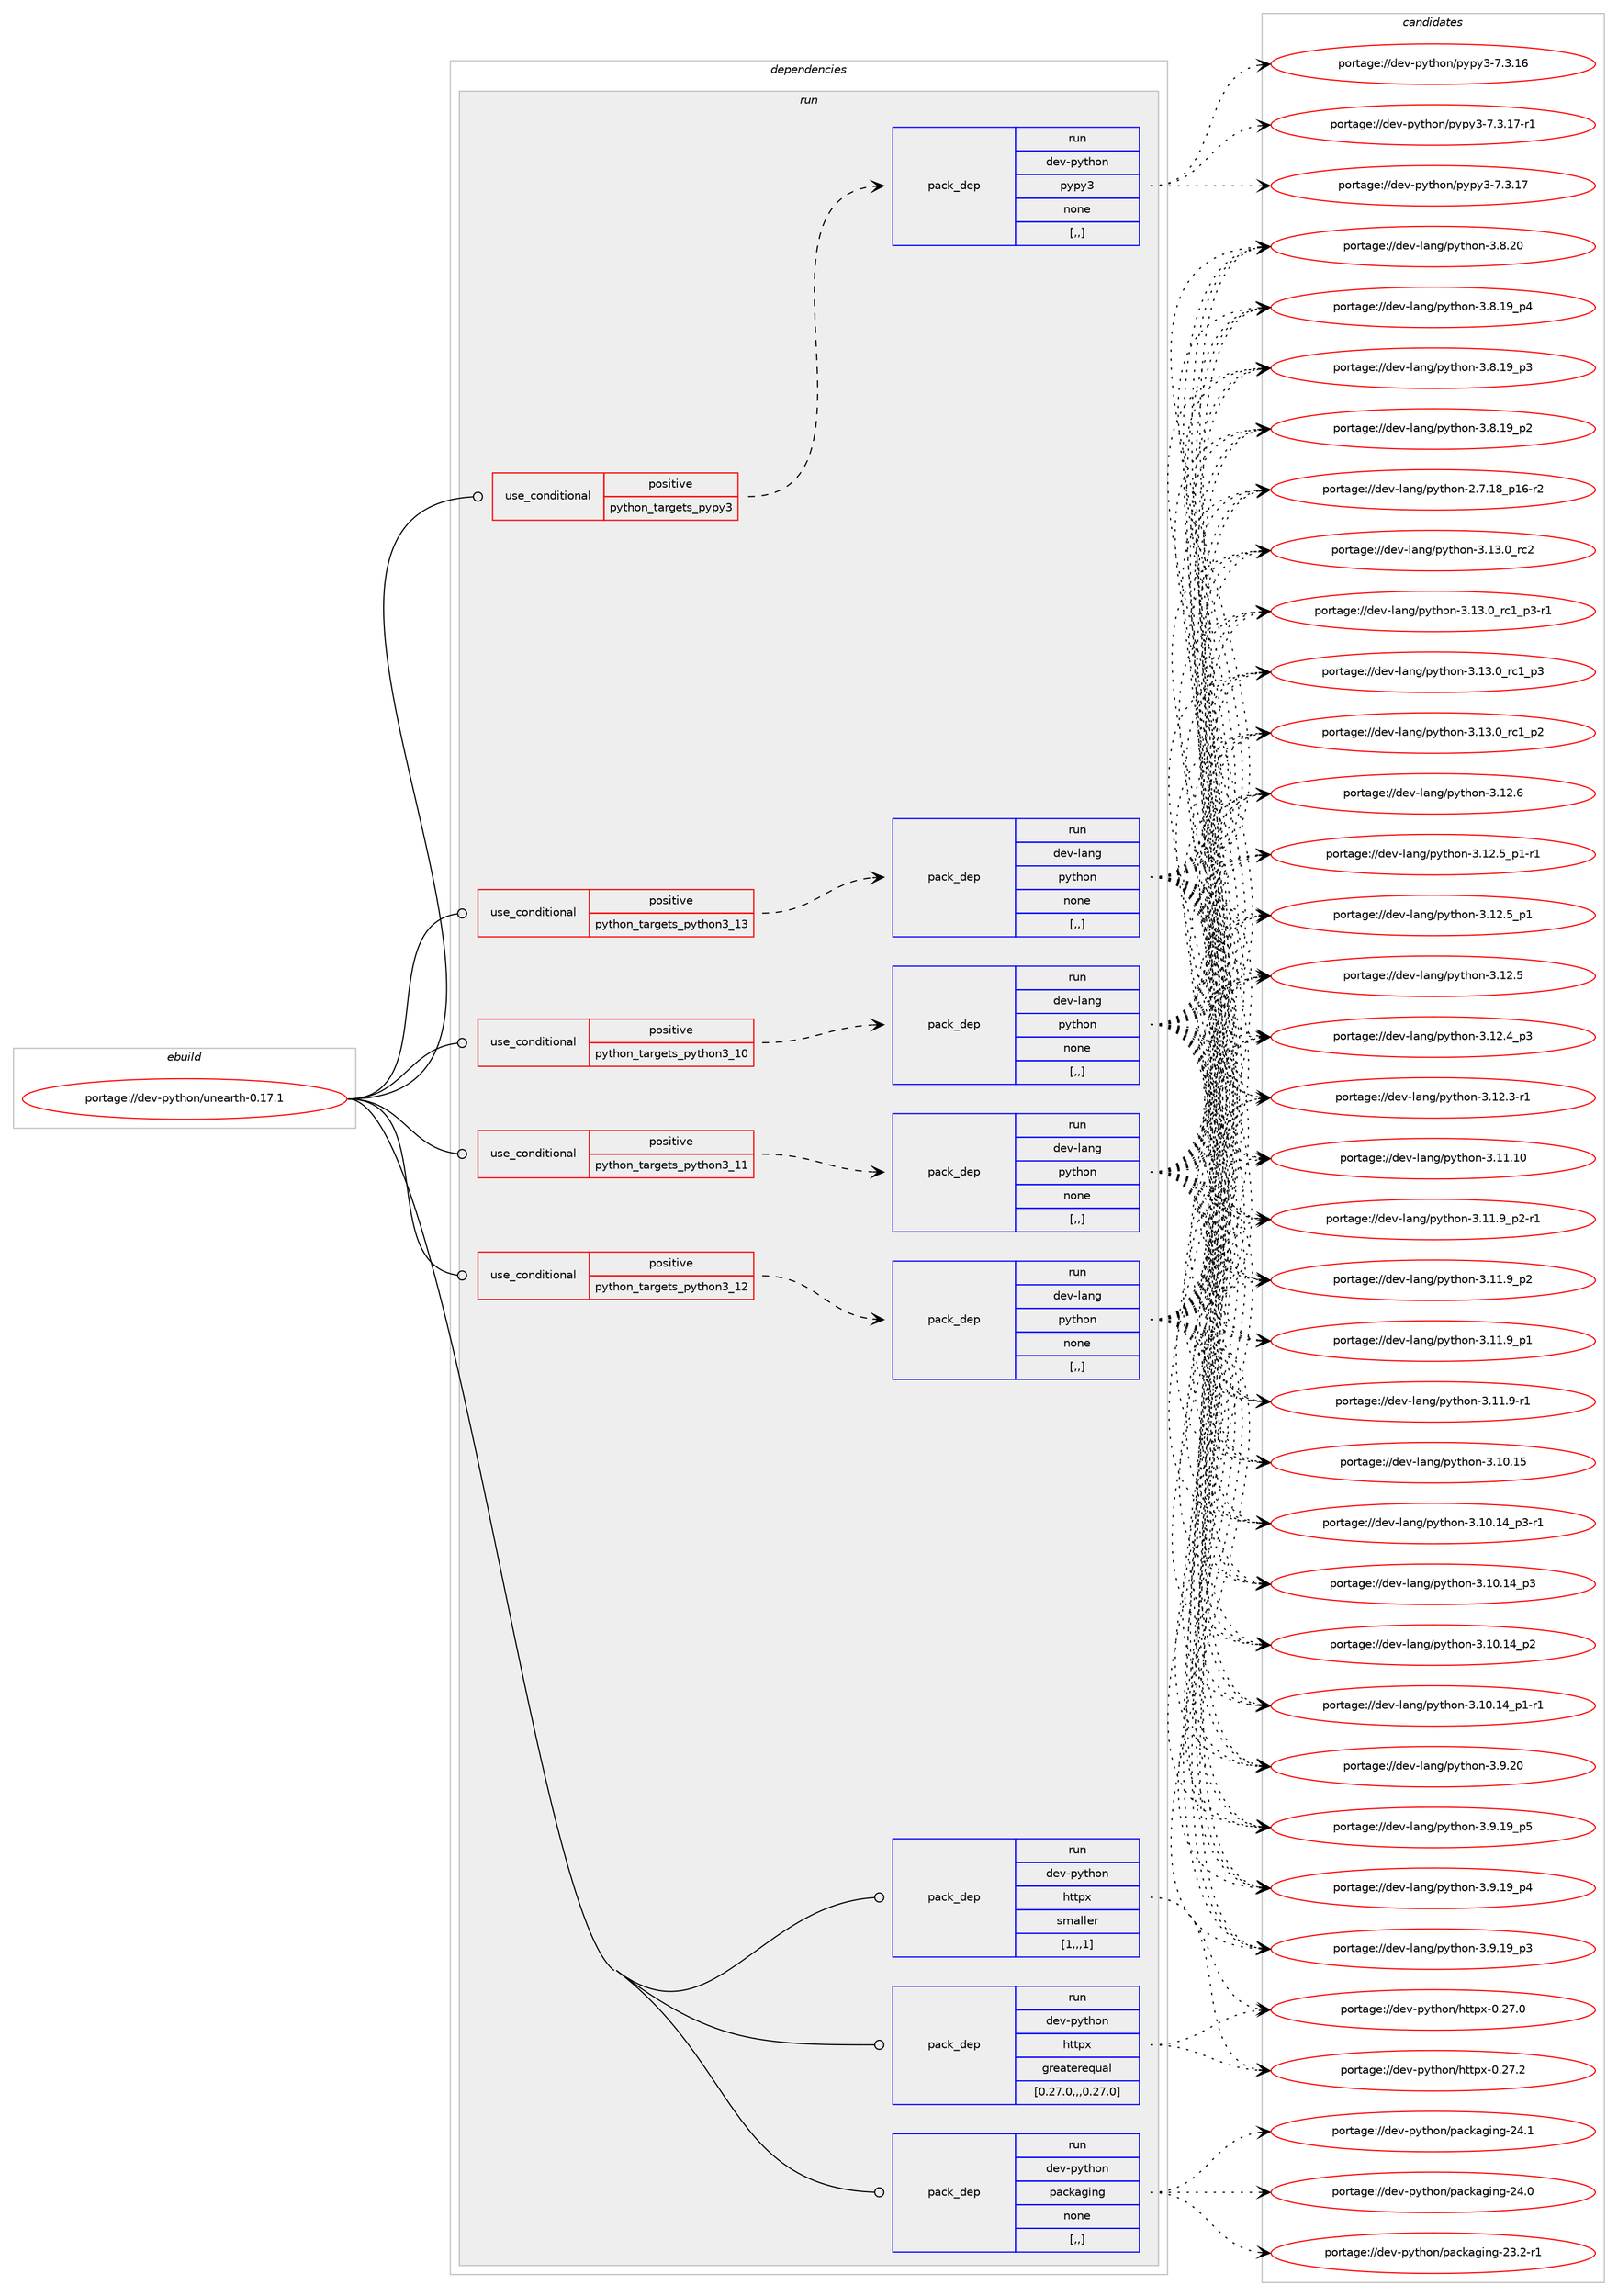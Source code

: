 digraph prolog {

# *************
# Graph options
# *************

newrank=true;
concentrate=true;
compound=true;
graph [rankdir=LR,fontname=Helvetica,fontsize=10,ranksep=1.5];#, ranksep=2.5, nodesep=0.2];
edge  [arrowhead=vee];
node  [fontname=Helvetica,fontsize=10];

# **********
# The ebuild
# **********

subgraph cluster_leftcol {
color=gray;
label=<<i>ebuild</i>>;
id [label="portage://dev-python/unearth-0.17.1", color=red, width=4, href="../dev-python/unearth-0.17.1.svg"];
}

# ****************
# The dependencies
# ****************

subgraph cluster_midcol {
color=gray;
label=<<i>dependencies</i>>;
subgraph cluster_compile {
fillcolor="#eeeeee";
style=filled;
label=<<i>compile</i>>;
}
subgraph cluster_compileandrun {
fillcolor="#eeeeee";
style=filled;
label=<<i>compile and run</i>>;
}
subgraph cluster_run {
fillcolor="#eeeeee";
style=filled;
label=<<i>run</i>>;
subgraph cond171544 {
dependency662039 [label=<<TABLE BORDER="0" CELLBORDER="1" CELLSPACING="0" CELLPADDING="4"><TR><TD ROWSPAN="3" CELLPADDING="10">use_conditional</TD></TR><TR><TD>positive</TD></TR><TR><TD>python_targets_pypy3</TD></TR></TABLE>>, shape=none, color=red];
subgraph pack485628 {
dependency662040 [label=<<TABLE BORDER="0" CELLBORDER="1" CELLSPACING="0" CELLPADDING="4" WIDTH="220"><TR><TD ROWSPAN="6" CELLPADDING="30">pack_dep</TD></TR><TR><TD WIDTH="110">run</TD></TR><TR><TD>dev-python</TD></TR><TR><TD>pypy3</TD></TR><TR><TD>none</TD></TR><TR><TD>[,,]</TD></TR></TABLE>>, shape=none, color=blue];
}
dependency662039:e -> dependency662040:w [weight=20,style="dashed",arrowhead="vee"];
}
id:e -> dependency662039:w [weight=20,style="solid",arrowhead="odot"];
subgraph cond171545 {
dependency662041 [label=<<TABLE BORDER="0" CELLBORDER="1" CELLSPACING="0" CELLPADDING="4"><TR><TD ROWSPAN="3" CELLPADDING="10">use_conditional</TD></TR><TR><TD>positive</TD></TR><TR><TD>python_targets_python3_10</TD></TR></TABLE>>, shape=none, color=red];
subgraph pack485629 {
dependency662042 [label=<<TABLE BORDER="0" CELLBORDER="1" CELLSPACING="0" CELLPADDING="4" WIDTH="220"><TR><TD ROWSPAN="6" CELLPADDING="30">pack_dep</TD></TR><TR><TD WIDTH="110">run</TD></TR><TR><TD>dev-lang</TD></TR><TR><TD>python</TD></TR><TR><TD>none</TD></TR><TR><TD>[,,]</TD></TR></TABLE>>, shape=none, color=blue];
}
dependency662041:e -> dependency662042:w [weight=20,style="dashed",arrowhead="vee"];
}
id:e -> dependency662041:w [weight=20,style="solid",arrowhead="odot"];
subgraph cond171546 {
dependency662043 [label=<<TABLE BORDER="0" CELLBORDER="1" CELLSPACING="0" CELLPADDING="4"><TR><TD ROWSPAN="3" CELLPADDING="10">use_conditional</TD></TR><TR><TD>positive</TD></TR><TR><TD>python_targets_python3_11</TD></TR></TABLE>>, shape=none, color=red];
subgraph pack485630 {
dependency662044 [label=<<TABLE BORDER="0" CELLBORDER="1" CELLSPACING="0" CELLPADDING="4" WIDTH="220"><TR><TD ROWSPAN="6" CELLPADDING="30">pack_dep</TD></TR><TR><TD WIDTH="110">run</TD></TR><TR><TD>dev-lang</TD></TR><TR><TD>python</TD></TR><TR><TD>none</TD></TR><TR><TD>[,,]</TD></TR></TABLE>>, shape=none, color=blue];
}
dependency662043:e -> dependency662044:w [weight=20,style="dashed",arrowhead="vee"];
}
id:e -> dependency662043:w [weight=20,style="solid",arrowhead="odot"];
subgraph cond171547 {
dependency662045 [label=<<TABLE BORDER="0" CELLBORDER="1" CELLSPACING="0" CELLPADDING="4"><TR><TD ROWSPAN="3" CELLPADDING="10">use_conditional</TD></TR><TR><TD>positive</TD></TR><TR><TD>python_targets_python3_12</TD></TR></TABLE>>, shape=none, color=red];
subgraph pack485631 {
dependency662046 [label=<<TABLE BORDER="0" CELLBORDER="1" CELLSPACING="0" CELLPADDING="4" WIDTH="220"><TR><TD ROWSPAN="6" CELLPADDING="30">pack_dep</TD></TR><TR><TD WIDTH="110">run</TD></TR><TR><TD>dev-lang</TD></TR><TR><TD>python</TD></TR><TR><TD>none</TD></TR><TR><TD>[,,]</TD></TR></TABLE>>, shape=none, color=blue];
}
dependency662045:e -> dependency662046:w [weight=20,style="dashed",arrowhead="vee"];
}
id:e -> dependency662045:w [weight=20,style="solid",arrowhead="odot"];
subgraph cond171548 {
dependency662047 [label=<<TABLE BORDER="0" CELLBORDER="1" CELLSPACING="0" CELLPADDING="4"><TR><TD ROWSPAN="3" CELLPADDING="10">use_conditional</TD></TR><TR><TD>positive</TD></TR><TR><TD>python_targets_python3_13</TD></TR></TABLE>>, shape=none, color=red];
subgraph pack485632 {
dependency662048 [label=<<TABLE BORDER="0" CELLBORDER="1" CELLSPACING="0" CELLPADDING="4" WIDTH="220"><TR><TD ROWSPAN="6" CELLPADDING="30">pack_dep</TD></TR><TR><TD WIDTH="110">run</TD></TR><TR><TD>dev-lang</TD></TR><TR><TD>python</TD></TR><TR><TD>none</TD></TR><TR><TD>[,,]</TD></TR></TABLE>>, shape=none, color=blue];
}
dependency662047:e -> dependency662048:w [weight=20,style="dashed",arrowhead="vee"];
}
id:e -> dependency662047:w [weight=20,style="solid",arrowhead="odot"];
subgraph pack485633 {
dependency662049 [label=<<TABLE BORDER="0" CELLBORDER="1" CELLSPACING="0" CELLPADDING="4" WIDTH="220"><TR><TD ROWSPAN="6" CELLPADDING="30">pack_dep</TD></TR><TR><TD WIDTH="110">run</TD></TR><TR><TD>dev-python</TD></TR><TR><TD>httpx</TD></TR><TR><TD>greaterequal</TD></TR><TR><TD>[0.27.0,,,0.27.0]</TD></TR></TABLE>>, shape=none, color=blue];
}
id:e -> dependency662049:w [weight=20,style="solid",arrowhead="odot"];
subgraph pack485634 {
dependency662050 [label=<<TABLE BORDER="0" CELLBORDER="1" CELLSPACING="0" CELLPADDING="4" WIDTH="220"><TR><TD ROWSPAN="6" CELLPADDING="30">pack_dep</TD></TR><TR><TD WIDTH="110">run</TD></TR><TR><TD>dev-python</TD></TR><TR><TD>httpx</TD></TR><TR><TD>smaller</TD></TR><TR><TD>[1,,,1]</TD></TR></TABLE>>, shape=none, color=blue];
}
id:e -> dependency662050:w [weight=20,style="solid",arrowhead="odot"];
subgraph pack485635 {
dependency662051 [label=<<TABLE BORDER="0" CELLBORDER="1" CELLSPACING="0" CELLPADDING="4" WIDTH="220"><TR><TD ROWSPAN="6" CELLPADDING="30">pack_dep</TD></TR><TR><TD WIDTH="110">run</TD></TR><TR><TD>dev-python</TD></TR><TR><TD>packaging</TD></TR><TR><TD>none</TD></TR><TR><TD>[,,]</TD></TR></TABLE>>, shape=none, color=blue];
}
id:e -> dependency662051:w [weight=20,style="solid",arrowhead="odot"];
}
}

# **************
# The candidates
# **************

subgraph cluster_choices {
rank=same;
color=gray;
label=<<i>candidates</i>>;

subgraph choice485628 {
color=black;
nodesep=1;
choice100101118451121211161041111104711212111212151455546514649554511449 [label="portage://dev-python/pypy3-7.3.17-r1", color=red, width=4,href="../dev-python/pypy3-7.3.17-r1.svg"];
choice10010111845112121116104111110471121211121215145554651464955 [label="portage://dev-python/pypy3-7.3.17", color=red, width=4,href="../dev-python/pypy3-7.3.17.svg"];
choice10010111845112121116104111110471121211121215145554651464954 [label="portage://dev-python/pypy3-7.3.16", color=red, width=4,href="../dev-python/pypy3-7.3.16.svg"];
dependency662040:e -> choice100101118451121211161041111104711212111212151455546514649554511449:w [style=dotted,weight="100"];
dependency662040:e -> choice10010111845112121116104111110471121211121215145554651464955:w [style=dotted,weight="100"];
dependency662040:e -> choice10010111845112121116104111110471121211121215145554651464954:w [style=dotted,weight="100"];
}
subgraph choice485629 {
color=black;
nodesep=1;
choice10010111845108971101034711212111610411111045514649514648951149950 [label="portage://dev-lang/python-3.13.0_rc2", color=red, width=4,href="../dev-lang/python-3.13.0_rc2.svg"];
choice1001011184510897110103471121211161041111104551464951464895114994995112514511449 [label="portage://dev-lang/python-3.13.0_rc1_p3-r1", color=red, width=4,href="../dev-lang/python-3.13.0_rc1_p3-r1.svg"];
choice100101118451089711010347112121116104111110455146495146489511499499511251 [label="portage://dev-lang/python-3.13.0_rc1_p3", color=red, width=4,href="../dev-lang/python-3.13.0_rc1_p3.svg"];
choice100101118451089711010347112121116104111110455146495146489511499499511250 [label="portage://dev-lang/python-3.13.0_rc1_p2", color=red, width=4,href="../dev-lang/python-3.13.0_rc1_p2.svg"];
choice10010111845108971101034711212111610411111045514649504654 [label="portage://dev-lang/python-3.12.6", color=red, width=4,href="../dev-lang/python-3.12.6.svg"];
choice1001011184510897110103471121211161041111104551464950465395112494511449 [label="portage://dev-lang/python-3.12.5_p1-r1", color=red, width=4,href="../dev-lang/python-3.12.5_p1-r1.svg"];
choice100101118451089711010347112121116104111110455146495046539511249 [label="portage://dev-lang/python-3.12.5_p1", color=red, width=4,href="../dev-lang/python-3.12.5_p1.svg"];
choice10010111845108971101034711212111610411111045514649504653 [label="portage://dev-lang/python-3.12.5", color=red, width=4,href="../dev-lang/python-3.12.5.svg"];
choice100101118451089711010347112121116104111110455146495046529511251 [label="portage://dev-lang/python-3.12.4_p3", color=red, width=4,href="../dev-lang/python-3.12.4_p3.svg"];
choice100101118451089711010347112121116104111110455146495046514511449 [label="portage://dev-lang/python-3.12.3-r1", color=red, width=4,href="../dev-lang/python-3.12.3-r1.svg"];
choice1001011184510897110103471121211161041111104551464949464948 [label="portage://dev-lang/python-3.11.10", color=red, width=4,href="../dev-lang/python-3.11.10.svg"];
choice1001011184510897110103471121211161041111104551464949465795112504511449 [label="portage://dev-lang/python-3.11.9_p2-r1", color=red, width=4,href="../dev-lang/python-3.11.9_p2-r1.svg"];
choice100101118451089711010347112121116104111110455146494946579511250 [label="portage://dev-lang/python-3.11.9_p2", color=red, width=4,href="../dev-lang/python-3.11.9_p2.svg"];
choice100101118451089711010347112121116104111110455146494946579511249 [label="portage://dev-lang/python-3.11.9_p1", color=red, width=4,href="../dev-lang/python-3.11.9_p1.svg"];
choice100101118451089711010347112121116104111110455146494946574511449 [label="portage://dev-lang/python-3.11.9-r1", color=red, width=4,href="../dev-lang/python-3.11.9-r1.svg"];
choice1001011184510897110103471121211161041111104551464948464953 [label="portage://dev-lang/python-3.10.15", color=red, width=4,href="../dev-lang/python-3.10.15.svg"];
choice100101118451089711010347112121116104111110455146494846495295112514511449 [label="portage://dev-lang/python-3.10.14_p3-r1", color=red, width=4,href="../dev-lang/python-3.10.14_p3-r1.svg"];
choice10010111845108971101034711212111610411111045514649484649529511251 [label="portage://dev-lang/python-3.10.14_p3", color=red, width=4,href="../dev-lang/python-3.10.14_p3.svg"];
choice10010111845108971101034711212111610411111045514649484649529511250 [label="portage://dev-lang/python-3.10.14_p2", color=red, width=4,href="../dev-lang/python-3.10.14_p2.svg"];
choice100101118451089711010347112121116104111110455146494846495295112494511449 [label="portage://dev-lang/python-3.10.14_p1-r1", color=red, width=4,href="../dev-lang/python-3.10.14_p1-r1.svg"];
choice10010111845108971101034711212111610411111045514657465048 [label="portage://dev-lang/python-3.9.20", color=red, width=4,href="../dev-lang/python-3.9.20.svg"];
choice100101118451089711010347112121116104111110455146574649579511253 [label="portage://dev-lang/python-3.9.19_p5", color=red, width=4,href="../dev-lang/python-3.9.19_p5.svg"];
choice100101118451089711010347112121116104111110455146574649579511252 [label="portage://dev-lang/python-3.9.19_p4", color=red, width=4,href="../dev-lang/python-3.9.19_p4.svg"];
choice100101118451089711010347112121116104111110455146574649579511251 [label="portage://dev-lang/python-3.9.19_p3", color=red, width=4,href="../dev-lang/python-3.9.19_p3.svg"];
choice10010111845108971101034711212111610411111045514656465048 [label="portage://dev-lang/python-3.8.20", color=red, width=4,href="../dev-lang/python-3.8.20.svg"];
choice100101118451089711010347112121116104111110455146564649579511252 [label="portage://dev-lang/python-3.8.19_p4", color=red, width=4,href="../dev-lang/python-3.8.19_p4.svg"];
choice100101118451089711010347112121116104111110455146564649579511251 [label="portage://dev-lang/python-3.8.19_p3", color=red, width=4,href="../dev-lang/python-3.8.19_p3.svg"];
choice100101118451089711010347112121116104111110455146564649579511250 [label="portage://dev-lang/python-3.8.19_p2", color=red, width=4,href="../dev-lang/python-3.8.19_p2.svg"];
choice100101118451089711010347112121116104111110455046554649569511249544511450 [label="portage://dev-lang/python-2.7.18_p16-r2", color=red, width=4,href="../dev-lang/python-2.7.18_p16-r2.svg"];
dependency662042:e -> choice10010111845108971101034711212111610411111045514649514648951149950:w [style=dotted,weight="100"];
dependency662042:e -> choice1001011184510897110103471121211161041111104551464951464895114994995112514511449:w [style=dotted,weight="100"];
dependency662042:e -> choice100101118451089711010347112121116104111110455146495146489511499499511251:w [style=dotted,weight="100"];
dependency662042:e -> choice100101118451089711010347112121116104111110455146495146489511499499511250:w [style=dotted,weight="100"];
dependency662042:e -> choice10010111845108971101034711212111610411111045514649504654:w [style=dotted,weight="100"];
dependency662042:e -> choice1001011184510897110103471121211161041111104551464950465395112494511449:w [style=dotted,weight="100"];
dependency662042:e -> choice100101118451089711010347112121116104111110455146495046539511249:w [style=dotted,weight="100"];
dependency662042:e -> choice10010111845108971101034711212111610411111045514649504653:w [style=dotted,weight="100"];
dependency662042:e -> choice100101118451089711010347112121116104111110455146495046529511251:w [style=dotted,weight="100"];
dependency662042:e -> choice100101118451089711010347112121116104111110455146495046514511449:w [style=dotted,weight="100"];
dependency662042:e -> choice1001011184510897110103471121211161041111104551464949464948:w [style=dotted,weight="100"];
dependency662042:e -> choice1001011184510897110103471121211161041111104551464949465795112504511449:w [style=dotted,weight="100"];
dependency662042:e -> choice100101118451089711010347112121116104111110455146494946579511250:w [style=dotted,weight="100"];
dependency662042:e -> choice100101118451089711010347112121116104111110455146494946579511249:w [style=dotted,weight="100"];
dependency662042:e -> choice100101118451089711010347112121116104111110455146494946574511449:w [style=dotted,weight="100"];
dependency662042:e -> choice1001011184510897110103471121211161041111104551464948464953:w [style=dotted,weight="100"];
dependency662042:e -> choice100101118451089711010347112121116104111110455146494846495295112514511449:w [style=dotted,weight="100"];
dependency662042:e -> choice10010111845108971101034711212111610411111045514649484649529511251:w [style=dotted,weight="100"];
dependency662042:e -> choice10010111845108971101034711212111610411111045514649484649529511250:w [style=dotted,weight="100"];
dependency662042:e -> choice100101118451089711010347112121116104111110455146494846495295112494511449:w [style=dotted,weight="100"];
dependency662042:e -> choice10010111845108971101034711212111610411111045514657465048:w [style=dotted,weight="100"];
dependency662042:e -> choice100101118451089711010347112121116104111110455146574649579511253:w [style=dotted,weight="100"];
dependency662042:e -> choice100101118451089711010347112121116104111110455146574649579511252:w [style=dotted,weight="100"];
dependency662042:e -> choice100101118451089711010347112121116104111110455146574649579511251:w [style=dotted,weight="100"];
dependency662042:e -> choice10010111845108971101034711212111610411111045514656465048:w [style=dotted,weight="100"];
dependency662042:e -> choice100101118451089711010347112121116104111110455146564649579511252:w [style=dotted,weight="100"];
dependency662042:e -> choice100101118451089711010347112121116104111110455146564649579511251:w [style=dotted,weight="100"];
dependency662042:e -> choice100101118451089711010347112121116104111110455146564649579511250:w [style=dotted,weight="100"];
dependency662042:e -> choice100101118451089711010347112121116104111110455046554649569511249544511450:w [style=dotted,weight="100"];
}
subgraph choice485630 {
color=black;
nodesep=1;
choice10010111845108971101034711212111610411111045514649514648951149950 [label="portage://dev-lang/python-3.13.0_rc2", color=red, width=4,href="../dev-lang/python-3.13.0_rc2.svg"];
choice1001011184510897110103471121211161041111104551464951464895114994995112514511449 [label="portage://dev-lang/python-3.13.0_rc1_p3-r1", color=red, width=4,href="../dev-lang/python-3.13.0_rc1_p3-r1.svg"];
choice100101118451089711010347112121116104111110455146495146489511499499511251 [label="portage://dev-lang/python-3.13.0_rc1_p3", color=red, width=4,href="../dev-lang/python-3.13.0_rc1_p3.svg"];
choice100101118451089711010347112121116104111110455146495146489511499499511250 [label="portage://dev-lang/python-3.13.0_rc1_p2", color=red, width=4,href="../dev-lang/python-3.13.0_rc1_p2.svg"];
choice10010111845108971101034711212111610411111045514649504654 [label="portage://dev-lang/python-3.12.6", color=red, width=4,href="../dev-lang/python-3.12.6.svg"];
choice1001011184510897110103471121211161041111104551464950465395112494511449 [label="portage://dev-lang/python-3.12.5_p1-r1", color=red, width=4,href="../dev-lang/python-3.12.5_p1-r1.svg"];
choice100101118451089711010347112121116104111110455146495046539511249 [label="portage://dev-lang/python-3.12.5_p1", color=red, width=4,href="../dev-lang/python-3.12.5_p1.svg"];
choice10010111845108971101034711212111610411111045514649504653 [label="portage://dev-lang/python-3.12.5", color=red, width=4,href="../dev-lang/python-3.12.5.svg"];
choice100101118451089711010347112121116104111110455146495046529511251 [label="portage://dev-lang/python-3.12.4_p3", color=red, width=4,href="../dev-lang/python-3.12.4_p3.svg"];
choice100101118451089711010347112121116104111110455146495046514511449 [label="portage://dev-lang/python-3.12.3-r1", color=red, width=4,href="../dev-lang/python-3.12.3-r1.svg"];
choice1001011184510897110103471121211161041111104551464949464948 [label="portage://dev-lang/python-3.11.10", color=red, width=4,href="../dev-lang/python-3.11.10.svg"];
choice1001011184510897110103471121211161041111104551464949465795112504511449 [label="portage://dev-lang/python-3.11.9_p2-r1", color=red, width=4,href="../dev-lang/python-3.11.9_p2-r1.svg"];
choice100101118451089711010347112121116104111110455146494946579511250 [label="portage://dev-lang/python-3.11.9_p2", color=red, width=4,href="../dev-lang/python-3.11.9_p2.svg"];
choice100101118451089711010347112121116104111110455146494946579511249 [label="portage://dev-lang/python-3.11.9_p1", color=red, width=4,href="../dev-lang/python-3.11.9_p1.svg"];
choice100101118451089711010347112121116104111110455146494946574511449 [label="portage://dev-lang/python-3.11.9-r1", color=red, width=4,href="../dev-lang/python-3.11.9-r1.svg"];
choice1001011184510897110103471121211161041111104551464948464953 [label="portage://dev-lang/python-3.10.15", color=red, width=4,href="../dev-lang/python-3.10.15.svg"];
choice100101118451089711010347112121116104111110455146494846495295112514511449 [label="portage://dev-lang/python-3.10.14_p3-r1", color=red, width=4,href="../dev-lang/python-3.10.14_p3-r1.svg"];
choice10010111845108971101034711212111610411111045514649484649529511251 [label="portage://dev-lang/python-3.10.14_p3", color=red, width=4,href="../dev-lang/python-3.10.14_p3.svg"];
choice10010111845108971101034711212111610411111045514649484649529511250 [label="portage://dev-lang/python-3.10.14_p2", color=red, width=4,href="../dev-lang/python-3.10.14_p2.svg"];
choice100101118451089711010347112121116104111110455146494846495295112494511449 [label="portage://dev-lang/python-3.10.14_p1-r1", color=red, width=4,href="../dev-lang/python-3.10.14_p1-r1.svg"];
choice10010111845108971101034711212111610411111045514657465048 [label="portage://dev-lang/python-3.9.20", color=red, width=4,href="../dev-lang/python-3.9.20.svg"];
choice100101118451089711010347112121116104111110455146574649579511253 [label="portage://dev-lang/python-3.9.19_p5", color=red, width=4,href="../dev-lang/python-3.9.19_p5.svg"];
choice100101118451089711010347112121116104111110455146574649579511252 [label="portage://dev-lang/python-3.9.19_p4", color=red, width=4,href="../dev-lang/python-3.9.19_p4.svg"];
choice100101118451089711010347112121116104111110455146574649579511251 [label="portage://dev-lang/python-3.9.19_p3", color=red, width=4,href="../dev-lang/python-3.9.19_p3.svg"];
choice10010111845108971101034711212111610411111045514656465048 [label="portage://dev-lang/python-3.8.20", color=red, width=4,href="../dev-lang/python-3.8.20.svg"];
choice100101118451089711010347112121116104111110455146564649579511252 [label="portage://dev-lang/python-3.8.19_p4", color=red, width=4,href="../dev-lang/python-3.8.19_p4.svg"];
choice100101118451089711010347112121116104111110455146564649579511251 [label="portage://dev-lang/python-3.8.19_p3", color=red, width=4,href="../dev-lang/python-3.8.19_p3.svg"];
choice100101118451089711010347112121116104111110455146564649579511250 [label="portage://dev-lang/python-3.8.19_p2", color=red, width=4,href="../dev-lang/python-3.8.19_p2.svg"];
choice100101118451089711010347112121116104111110455046554649569511249544511450 [label="portage://dev-lang/python-2.7.18_p16-r2", color=red, width=4,href="../dev-lang/python-2.7.18_p16-r2.svg"];
dependency662044:e -> choice10010111845108971101034711212111610411111045514649514648951149950:w [style=dotted,weight="100"];
dependency662044:e -> choice1001011184510897110103471121211161041111104551464951464895114994995112514511449:w [style=dotted,weight="100"];
dependency662044:e -> choice100101118451089711010347112121116104111110455146495146489511499499511251:w [style=dotted,weight="100"];
dependency662044:e -> choice100101118451089711010347112121116104111110455146495146489511499499511250:w [style=dotted,weight="100"];
dependency662044:e -> choice10010111845108971101034711212111610411111045514649504654:w [style=dotted,weight="100"];
dependency662044:e -> choice1001011184510897110103471121211161041111104551464950465395112494511449:w [style=dotted,weight="100"];
dependency662044:e -> choice100101118451089711010347112121116104111110455146495046539511249:w [style=dotted,weight="100"];
dependency662044:e -> choice10010111845108971101034711212111610411111045514649504653:w [style=dotted,weight="100"];
dependency662044:e -> choice100101118451089711010347112121116104111110455146495046529511251:w [style=dotted,weight="100"];
dependency662044:e -> choice100101118451089711010347112121116104111110455146495046514511449:w [style=dotted,weight="100"];
dependency662044:e -> choice1001011184510897110103471121211161041111104551464949464948:w [style=dotted,weight="100"];
dependency662044:e -> choice1001011184510897110103471121211161041111104551464949465795112504511449:w [style=dotted,weight="100"];
dependency662044:e -> choice100101118451089711010347112121116104111110455146494946579511250:w [style=dotted,weight="100"];
dependency662044:e -> choice100101118451089711010347112121116104111110455146494946579511249:w [style=dotted,weight="100"];
dependency662044:e -> choice100101118451089711010347112121116104111110455146494946574511449:w [style=dotted,weight="100"];
dependency662044:e -> choice1001011184510897110103471121211161041111104551464948464953:w [style=dotted,weight="100"];
dependency662044:e -> choice100101118451089711010347112121116104111110455146494846495295112514511449:w [style=dotted,weight="100"];
dependency662044:e -> choice10010111845108971101034711212111610411111045514649484649529511251:w [style=dotted,weight="100"];
dependency662044:e -> choice10010111845108971101034711212111610411111045514649484649529511250:w [style=dotted,weight="100"];
dependency662044:e -> choice100101118451089711010347112121116104111110455146494846495295112494511449:w [style=dotted,weight="100"];
dependency662044:e -> choice10010111845108971101034711212111610411111045514657465048:w [style=dotted,weight="100"];
dependency662044:e -> choice100101118451089711010347112121116104111110455146574649579511253:w [style=dotted,weight="100"];
dependency662044:e -> choice100101118451089711010347112121116104111110455146574649579511252:w [style=dotted,weight="100"];
dependency662044:e -> choice100101118451089711010347112121116104111110455146574649579511251:w [style=dotted,weight="100"];
dependency662044:e -> choice10010111845108971101034711212111610411111045514656465048:w [style=dotted,weight="100"];
dependency662044:e -> choice100101118451089711010347112121116104111110455146564649579511252:w [style=dotted,weight="100"];
dependency662044:e -> choice100101118451089711010347112121116104111110455146564649579511251:w [style=dotted,weight="100"];
dependency662044:e -> choice100101118451089711010347112121116104111110455146564649579511250:w [style=dotted,weight="100"];
dependency662044:e -> choice100101118451089711010347112121116104111110455046554649569511249544511450:w [style=dotted,weight="100"];
}
subgraph choice485631 {
color=black;
nodesep=1;
choice10010111845108971101034711212111610411111045514649514648951149950 [label="portage://dev-lang/python-3.13.0_rc2", color=red, width=4,href="../dev-lang/python-3.13.0_rc2.svg"];
choice1001011184510897110103471121211161041111104551464951464895114994995112514511449 [label="portage://dev-lang/python-3.13.0_rc1_p3-r1", color=red, width=4,href="../dev-lang/python-3.13.0_rc1_p3-r1.svg"];
choice100101118451089711010347112121116104111110455146495146489511499499511251 [label="portage://dev-lang/python-3.13.0_rc1_p3", color=red, width=4,href="../dev-lang/python-3.13.0_rc1_p3.svg"];
choice100101118451089711010347112121116104111110455146495146489511499499511250 [label="portage://dev-lang/python-3.13.0_rc1_p2", color=red, width=4,href="../dev-lang/python-3.13.0_rc1_p2.svg"];
choice10010111845108971101034711212111610411111045514649504654 [label="portage://dev-lang/python-3.12.6", color=red, width=4,href="../dev-lang/python-3.12.6.svg"];
choice1001011184510897110103471121211161041111104551464950465395112494511449 [label="portage://dev-lang/python-3.12.5_p1-r1", color=red, width=4,href="../dev-lang/python-3.12.5_p1-r1.svg"];
choice100101118451089711010347112121116104111110455146495046539511249 [label="portage://dev-lang/python-3.12.5_p1", color=red, width=4,href="../dev-lang/python-3.12.5_p1.svg"];
choice10010111845108971101034711212111610411111045514649504653 [label="portage://dev-lang/python-3.12.5", color=red, width=4,href="../dev-lang/python-3.12.5.svg"];
choice100101118451089711010347112121116104111110455146495046529511251 [label="portage://dev-lang/python-3.12.4_p3", color=red, width=4,href="../dev-lang/python-3.12.4_p3.svg"];
choice100101118451089711010347112121116104111110455146495046514511449 [label="portage://dev-lang/python-3.12.3-r1", color=red, width=4,href="../dev-lang/python-3.12.3-r1.svg"];
choice1001011184510897110103471121211161041111104551464949464948 [label="portage://dev-lang/python-3.11.10", color=red, width=4,href="../dev-lang/python-3.11.10.svg"];
choice1001011184510897110103471121211161041111104551464949465795112504511449 [label="portage://dev-lang/python-3.11.9_p2-r1", color=red, width=4,href="../dev-lang/python-3.11.9_p2-r1.svg"];
choice100101118451089711010347112121116104111110455146494946579511250 [label="portage://dev-lang/python-3.11.9_p2", color=red, width=4,href="../dev-lang/python-3.11.9_p2.svg"];
choice100101118451089711010347112121116104111110455146494946579511249 [label="portage://dev-lang/python-3.11.9_p1", color=red, width=4,href="../dev-lang/python-3.11.9_p1.svg"];
choice100101118451089711010347112121116104111110455146494946574511449 [label="portage://dev-lang/python-3.11.9-r1", color=red, width=4,href="../dev-lang/python-3.11.9-r1.svg"];
choice1001011184510897110103471121211161041111104551464948464953 [label="portage://dev-lang/python-3.10.15", color=red, width=4,href="../dev-lang/python-3.10.15.svg"];
choice100101118451089711010347112121116104111110455146494846495295112514511449 [label="portage://dev-lang/python-3.10.14_p3-r1", color=red, width=4,href="../dev-lang/python-3.10.14_p3-r1.svg"];
choice10010111845108971101034711212111610411111045514649484649529511251 [label="portage://dev-lang/python-3.10.14_p3", color=red, width=4,href="../dev-lang/python-3.10.14_p3.svg"];
choice10010111845108971101034711212111610411111045514649484649529511250 [label="portage://dev-lang/python-3.10.14_p2", color=red, width=4,href="../dev-lang/python-3.10.14_p2.svg"];
choice100101118451089711010347112121116104111110455146494846495295112494511449 [label="portage://dev-lang/python-3.10.14_p1-r1", color=red, width=4,href="../dev-lang/python-3.10.14_p1-r1.svg"];
choice10010111845108971101034711212111610411111045514657465048 [label="portage://dev-lang/python-3.9.20", color=red, width=4,href="../dev-lang/python-3.9.20.svg"];
choice100101118451089711010347112121116104111110455146574649579511253 [label="portage://dev-lang/python-3.9.19_p5", color=red, width=4,href="../dev-lang/python-3.9.19_p5.svg"];
choice100101118451089711010347112121116104111110455146574649579511252 [label="portage://dev-lang/python-3.9.19_p4", color=red, width=4,href="../dev-lang/python-3.9.19_p4.svg"];
choice100101118451089711010347112121116104111110455146574649579511251 [label="portage://dev-lang/python-3.9.19_p3", color=red, width=4,href="../dev-lang/python-3.9.19_p3.svg"];
choice10010111845108971101034711212111610411111045514656465048 [label="portage://dev-lang/python-3.8.20", color=red, width=4,href="../dev-lang/python-3.8.20.svg"];
choice100101118451089711010347112121116104111110455146564649579511252 [label="portage://dev-lang/python-3.8.19_p4", color=red, width=4,href="../dev-lang/python-3.8.19_p4.svg"];
choice100101118451089711010347112121116104111110455146564649579511251 [label="portage://dev-lang/python-3.8.19_p3", color=red, width=4,href="../dev-lang/python-3.8.19_p3.svg"];
choice100101118451089711010347112121116104111110455146564649579511250 [label="portage://dev-lang/python-3.8.19_p2", color=red, width=4,href="../dev-lang/python-3.8.19_p2.svg"];
choice100101118451089711010347112121116104111110455046554649569511249544511450 [label="portage://dev-lang/python-2.7.18_p16-r2", color=red, width=4,href="../dev-lang/python-2.7.18_p16-r2.svg"];
dependency662046:e -> choice10010111845108971101034711212111610411111045514649514648951149950:w [style=dotted,weight="100"];
dependency662046:e -> choice1001011184510897110103471121211161041111104551464951464895114994995112514511449:w [style=dotted,weight="100"];
dependency662046:e -> choice100101118451089711010347112121116104111110455146495146489511499499511251:w [style=dotted,weight="100"];
dependency662046:e -> choice100101118451089711010347112121116104111110455146495146489511499499511250:w [style=dotted,weight="100"];
dependency662046:e -> choice10010111845108971101034711212111610411111045514649504654:w [style=dotted,weight="100"];
dependency662046:e -> choice1001011184510897110103471121211161041111104551464950465395112494511449:w [style=dotted,weight="100"];
dependency662046:e -> choice100101118451089711010347112121116104111110455146495046539511249:w [style=dotted,weight="100"];
dependency662046:e -> choice10010111845108971101034711212111610411111045514649504653:w [style=dotted,weight="100"];
dependency662046:e -> choice100101118451089711010347112121116104111110455146495046529511251:w [style=dotted,weight="100"];
dependency662046:e -> choice100101118451089711010347112121116104111110455146495046514511449:w [style=dotted,weight="100"];
dependency662046:e -> choice1001011184510897110103471121211161041111104551464949464948:w [style=dotted,weight="100"];
dependency662046:e -> choice1001011184510897110103471121211161041111104551464949465795112504511449:w [style=dotted,weight="100"];
dependency662046:e -> choice100101118451089711010347112121116104111110455146494946579511250:w [style=dotted,weight="100"];
dependency662046:e -> choice100101118451089711010347112121116104111110455146494946579511249:w [style=dotted,weight="100"];
dependency662046:e -> choice100101118451089711010347112121116104111110455146494946574511449:w [style=dotted,weight="100"];
dependency662046:e -> choice1001011184510897110103471121211161041111104551464948464953:w [style=dotted,weight="100"];
dependency662046:e -> choice100101118451089711010347112121116104111110455146494846495295112514511449:w [style=dotted,weight="100"];
dependency662046:e -> choice10010111845108971101034711212111610411111045514649484649529511251:w [style=dotted,weight="100"];
dependency662046:e -> choice10010111845108971101034711212111610411111045514649484649529511250:w [style=dotted,weight="100"];
dependency662046:e -> choice100101118451089711010347112121116104111110455146494846495295112494511449:w [style=dotted,weight="100"];
dependency662046:e -> choice10010111845108971101034711212111610411111045514657465048:w [style=dotted,weight="100"];
dependency662046:e -> choice100101118451089711010347112121116104111110455146574649579511253:w [style=dotted,weight="100"];
dependency662046:e -> choice100101118451089711010347112121116104111110455146574649579511252:w [style=dotted,weight="100"];
dependency662046:e -> choice100101118451089711010347112121116104111110455146574649579511251:w [style=dotted,weight="100"];
dependency662046:e -> choice10010111845108971101034711212111610411111045514656465048:w [style=dotted,weight="100"];
dependency662046:e -> choice100101118451089711010347112121116104111110455146564649579511252:w [style=dotted,weight="100"];
dependency662046:e -> choice100101118451089711010347112121116104111110455146564649579511251:w [style=dotted,weight="100"];
dependency662046:e -> choice100101118451089711010347112121116104111110455146564649579511250:w [style=dotted,weight="100"];
dependency662046:e -> choice100101118451089711010347112121116104111110455046554649569511249544511450:w [style=dotted,weight="100"];
}
subgraph choice485632 {
color=black;
nodesep=1;
choice10010111845108971101034711212111610411111045514649514648951149950 [label="portage://dev-lang/python-3.13.0_rc2", color=red, width=4,href="../dev-lang/python-3.13.0_rc2.svg"];
choice1001011184510897110103471121211161041111104551464951464895114994995112514511449 [label="portage://dev-lang/python-3.13.0_rc1_p3-r1", color=red, width=4,href="../dev-lang/python-3.13.0_rc1_p3-r1.svg"];
choice100101118451089711010347112121116104111110455146495146489511499499511251 [label="portage://dev-lang/python-3.13.0_rc1_p3", color=red, width=4,href="../dev-lang/python-3.13.0_rc1_p3.svg"];
choice100101118451089711010347112121116104111110455146495146489511499499511250 [label="portage://dev-lang/python-3.13.0_rc1_p2", color=red, width=4,href="../dev-lang/python-3.13.0_rc1_p2.svg"];
choice10010111845108971101034711212111610411111045514649504654 [label="portage://dev-lang/python-3.12.6", color=red, width=4,href="../dev-lang/python-3.12.6.svg"];
choice1001011184510897110103471121211161041111104551464950465395112494511449 [label="portage://dev-lang/python-3.12.5_p1-r1", color=red, width=4,href="../dev-lang/python-3.12.5_p1-r1.svg"];
choice100101118451089711010347112121116104111110455146495046539511249 [label="portage://dev-lang/python-3.12.5_p1", color=red, width=4,href="../dev-lang/python-3.12.5_p1.svg"];
choice10010111845108971101034711212111610411111045514649504653 [label="portage://dev-lang/python-3.12.5", color=red, width=4,href="../dev-lang/python-3.12.5.svg"];
choice100101118451089711010347112121116104111110455146495046529511251 [label="portage://dev-lang/python-3.12.4_p3", color=red, width=4,href="../dev-lang/python-3.12.4_p3.svg"];
choice100101118451089711010347112121116104111110455146495046514511449 [label="portage://dev-lang/python-3.12.3-r1", color=red, width=4,href="../dev-lang/python-3.12.3-r1.svg"];
choice1001011184510897110103471121211161041111104551464949464948 [label="portage://dev-lang/python-3.11.10", color=red, width=4,href="../dev-lang/python-3.11.10.svg"];
choice1001011184510897110103471121211161041111104551464949465795112504511449 [label="portage://dev-lang/python-3.11.9_p2-r1", color=red, width=4,href="../dev-lang/python-3.11.9_p2-r1.svg"];
choice100101118451089711010347112121116104111110455146494946579511250 [label="portage://dev-lang/python-3.11.9_p2", color=red, width=4,href="../dev-lang/python-3.11.9_p2.svg"];
choice100101118451089711010347112121116104111110455146494946579511249 [label="portage://dev-lang/python-3.11.9_p1", color=red, width=4,href="../dev-lang/python-3.11.9_p1.svg"];
choice100101118451089711010347112121116104111110455146494946574511449 [label="portage://dev-lang/python-3.11.9-r1", color=red, width=4,href="../dev-lang/python-3.11.9-r1.svg"];
choice1001011184510897110103471121211161041111104551464948464953 [label="portage://dev-lang/python-3.10.15", color=red, width=4,href="../dev-lang/python-3.10.15.svg"];
choice100101118451089711010347112121116104111110455146494846495295112514511449 [label="portage://dev-lang/python-3.10.14_p3-r1", color=red, width=4,href="../dev-lang/python-3.10.14_p3-r1.svg"];
choice10010111845108971101034711212111610411111045514649484649529511251 [label="portage://dev-lang/python-3.10.14_p3", color=red, width=4,href="../dev-lang/python-3.10.14_p3.svg"];
choice10010111845108971101034711212111610411111045514649484649529511250 [label="portage://dev-lang/python-3.10.14_p2", color=red, width=4,href="../dev-lang/python-3.10.14_p2.svg"];
choice100101118451089711010347112121116104111110455146494846495295112494511449 [label="portage://dev-lang/python-3.10.14_p1-r1", color=red, width=4,href="../dev-lang/python-3.10.14_p1-r1.svg"];
choice10010111845108971101034711212111610411111045514657465048 [label="portage://dev-lang/python-3.9.20", color=red, width=4,href="../dev-lang/python-3.9.20.svg"];
choice100101118451089711010347112121116104111110455146574649579511253 [label="portage://dev-lang/python-3.9.19_p5", color=red, width=4,href="../dev-lang/python-3.9.19_p5.svg"];
choice100101118451089711010347112121116104111110455146574649579511252 [label="portage://dev-lang/python-3.9.19_p4", color=red, width=4,href="../dev-lang/python-3.9.19_p4.svg"];
choice100101118451089711010347112121116104111110455146574649579511251 [label="portage://dev-lang/python-3.9.19_p3", color=red, width=4,href="../dev-lang/python-3.9.19_p3.svg"];
choice10010111845108971101034711212111610411111045514656465048 [label="portage://dev-lang/python-3.8.20", color=red, width=4,href="../dev-lang/python-3.8.20.svg"];
choice100101118451089711010347112121116104111110455146564649579511252 [label="portage://dev-lang/python-3.8.19_p4", color=red, width=4,href="../dev-lang/python-3.8.19_p4.svg"];
choice100101118451089711010347112121116104111110455146564649579511251 [label="portage://dev-lang/python-3.8.19_p3", color=red, width=4,href="../dev-lang/python-3.8.19_p3.svg"];
choice100101118451089711010347112121116104111110455146564649579511250 [label="portage://dev-lang/python-3.8.19_p2", color=red, width=4,href="../dev-lang/python-3.8.19_p2.svg"];
choice100101118451089711010347112121116104111110455046554649569511249544511450 [label="portage://dev-lang/python-2.7.18_p16-r2", color=red, width=4,href="../dev-lang/python-2.7.18_p16-r2.svg"];
dependency662048:e -> choice10010111845108971101034711212111610411111045514649514648951149950:w [style=dotted,weight="100"];
dependency662048:e -> choice1001011184510897110103471121211161041111104551464951464895114994995112514511449:w [style=dotted,weight="100"];
dependency662048:e -> choice100101118451089711010347112121116104111110455146495146489511499499511251:w [style=dotted,weight="100"];
dependency662048:e -> choice100101118451089711010347112121116104111110455146495146489511499499511250:w [style=dotted,weight="100"];
dependency662048:e -> choice10010111845108971101034711212111610411111045514649504654:w [style=dotted,weight="100"];
dependency662048:e -> choice1001011184510897110103471121211161041111104551464950465395112494511449:w [style=dotted,weight="100"];
dependency662048:e -> choice100101118451089711010347112121116104111110455146495046539511249:w [style=dotted,weight="100"];
dependency662048:e -> choice10010111845108971101034711212111610411111045514649504653:w [style=dotted,weight="100"];
dependency662048:e -> choice100101118451089711010347112121116104111110455146495046529511251:w [style=dotted,weight="100"];
dependency662048:e -> choice100101118451089711010347112121116104111110455146495046514511449:w [style=dotted,weight="100"];
dependency662048:e -> choice1001011184510897110103471121211161041111104551464949464948:w [style=dotted,weight="100"];
dependency662048:e -> choice1001011184510897110103471121211161041111104551464949465795112504511449:w [style=dotted,weight="100"];
dependency662048:e -> choice100101118451089711010347112121116104111110455146494946579511250:w [style=dotted,weight="100"];
dependency662048:e -> choice100101118451089711010347112121116104111110455146494946579511249:w [style=dotted,weight="100"];
dependency662048:e -> choice100101118451089711010347112121116104111110455146494946574511449:w [style=dotted,weight="100"];
dependency662048:e -> choice1001011184510897110103471121211161041111104551464948464953:w [style=dotted,weight="100"];
dependency662048:e -> choice100101118451089711010347112121116104111110455146494846495295112514511449:w [style=dotted,weight="100"];
dependency662048:e -> choice10010111845108971101034711212111610411111045514649484649529511251:w [style=dotted,weight="100"];
dependency662048:e -> choice10010111845108971101034711212111610411111045514649484649529511250:w [style=dotted,weight="100"];
dependency662048:e -> choice100101118451089711010347112121116104111110455146494846495295112494511449:w [style=dotted,weight="100"];
dependency662048:e -> choice10010111845108971101034711212111610411111045514657465048:w [style=dotted,weight="100"];
dependency662048:e -> choice100101118451089711010347112121116104111110455146574649579511253:w [style=dotted,weight="100"];
dependency662048:e -> choice100101118451089711010347112121116104111110455146574649579511252:w [style=dotted,weight="100"];
dependency662048:e -> choice100101118451089711010347112121116104111110455146574649579511251:w [style=dotted,weight="100"];
dependency662048:e -> choice10010111845108971101034711212111610411111045514656465048:w [style=dotted,weight="100"];
dependency662048:e -> choice100101118451089711010347112121116104111110455146564649579511252:w [style=dotted,weight="100"];
dependency662048:e -> choice100101118451089711010347112121116104111110455146564649579511251:w [style=dotted,weight="100"];
dependency662048:e -> choice100101118451089711010347112121116104111110455146564649579511250:w [style=dotted,weight="100"];
dependency662048:e -> choice100101118451089711010347112121116104111110455046554649569511249544511450:w [style=dotted,weight="100"];
}
subgraph choice485633 {
color=black;
nodesep=1;
choice100101118451121211161041111104710411611611212045484650554650 [label="portage://dev-python/httpx-0.27.2", color=red, width=4,href="../dev-python/httpx-0.27.2.svg"];
choice100101118451121211161041111104710411611611212045484650554648 [label="portage://dev-python/httpx-0.27.0", color=red, width=4,href="../dev-python/httpx-0.27.0.svg"];
dependency662049:e -> choice100101118451121211161041111104710411611611212045484650554650:w [style=dotted,weight="100"];
dependency662049:e -> choice100101118451121211161041111104710411611611212045484650554648:w [style=dotted,weight="100"];
}
subgraph choice485634 {
color=black;
nodesep=1;
choice100101118451121211161041111104710411611611212045484650554650 [label="portage://dev-python/httpx-0.27.2", color=red, width=4,href="../dev-python/httpx-0.27.2.svg"];
choice100101118451121211161041111104710411611611212045484650554648 [label="portage://dev-python/httpx-0.27.0", color=red, width=4,href="../dev-python/httpx-0.27.0.svg"];
dependency662050:e -> choice100101118451121211161041111104710411611611212045484650554650:w [style=dotted,weight="100"];
dependency662050:e -> choice100101118451121211161041111104710411611611212045484650554648:w [style=dotted,weight="100"];
}
subgraph choice485635 {
color=black;
nodesep=1;
choice10010111845112121116104111110471129799107971031051101034550524649 [label="portage://dev-python/packaging-24.1", color=red, width=4,href="../dev-python/packaging-24.1.svg"];
choice10010111845112121116104111110471129799107971031051101034550524648 [label="portage://dev-python/packaging-24.0", color=red, width=4,href="../dev-python/packaging-24.0.svg"];
choice100101118451121211161041111104711297991079710310511010345505146504511449 [label="portage://dev-python/packaging-23.2-r1", color=red, width=4,href="../dev-python/packaging-23.2-r1.svg"];
dependency662051:e -> choice10010111845112121116104111110471129799107971031051101034550524649:w [style=dotted,weight="100"];
dependency662051:e -> choice10010111845112121116104111110471129799107971031051101034550524648:w [style=dotted,weight="100"];
dependency662051:e -> choice100101118451121211161041111104711297991079710310511010345505146504511449:w [style=dotted,weight="100"];
}
}

}
